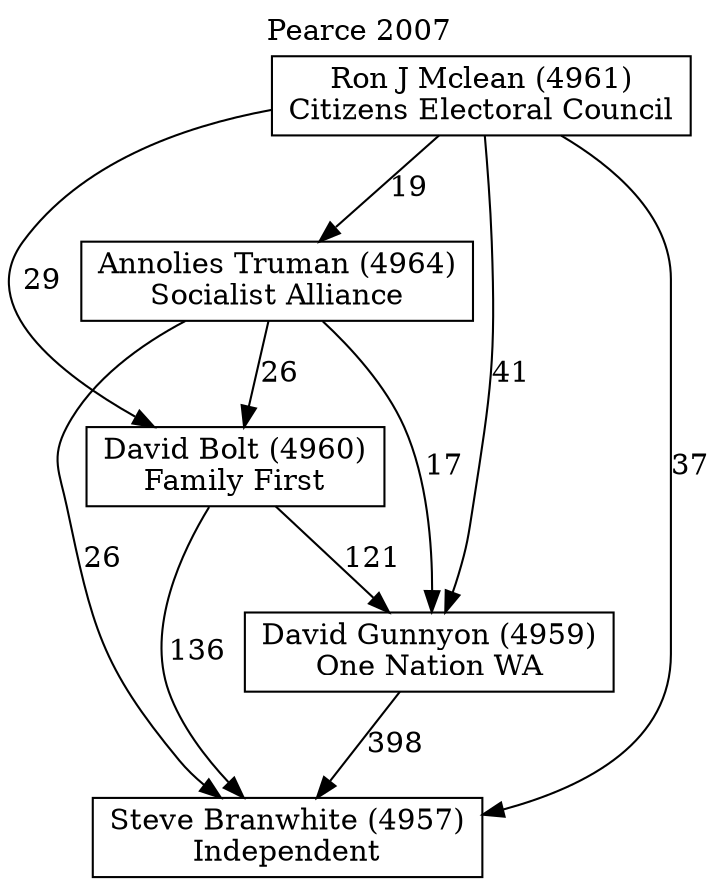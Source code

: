 // House preference flow
digraph "Steve Branwhite (4957)_Pearce_2007" {
	graph [label="Pearce 2007" labelloc=t mclimit=10]
	node [shape=box]
	"Steve Branwhite (4957)" [label="Steve Branwhite (4957)
Independent"]
	"David Gunnyon (4959)" [label="David Gunnyon (4959)
One Nation WA"]
	"David Bolt (4960)" [label="David Bolt (4960)
Family First"]
	"Annolies Truman (4964)" [label="Annolies Truman (4964)
Socialist Alliance"]
	"Ron J Mclean (4961)" [label="Ron J Mclean (4961)
Citizens Electoral Council"]
	"David Gunnyon (4959)" -> "Steve Branwhite (4957)" [label=398]
	"David Bolt (4960)" -> "David Gunnyon (4959)" [label=121]
	"Annolies Truman (4964)" -> "David Bolt (4960)" [label=26]
	"Ron J Mclean (4961)" -> "Annolies Truman (4964)" [label=19]
	"David Bolt (4960)" -> "Steve Branwhite (4957)" [label=136]
	"Annolies Truman (4964)" -> "Steve Branwhite (4957)" [label=26]
	"Ron J Mclean (4961)" -> "Steve Branwhite (4957)" [label=37]
	"Ron J Mclean (4961)" -> "David Bolt (4960)" [label=29]
	"Annolies Truman (4964)" -> "David Gunnyon (4959)" [label=17]
	"Ron J Mclean (4961)" -> "David Gunnyon (4959)" [label=41]
}
